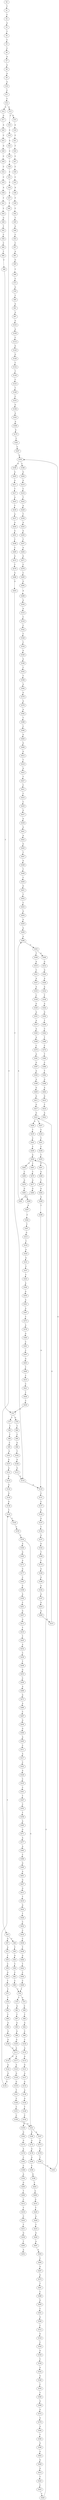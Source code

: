 strict digraph  {
	S0 -> S1 [ label = T ];
	S1 -> S2 [ label = C ];
	S2 -> S3 [ label = A ];
	S3 -> S4 [ label = T ];
	S4 -> S5 [ label = C ];
	S5 -> S6 [ label = C ];
	S6 -> S7 [ label = A ];
	S7 -> S8 [ label = G ];
	S8 -> S9 [ label = A ];
	S9 -> S10 [ label = A ];
	S10 -> S11 [ label = C ];
	S11 -> S12 [ label = C ];
	S12 -> S13 [ label = A ];
	S12 -> S14 [ label = G ];
	S13 -> S15 [ label = G ];
	S13 -> S16 [ label = C ];
	S14 -> S17 [ label = G ];
	S15 -> S18 [ label = A ];
	S16 -> S19 [ label = C ];
	S17 -> S20 [ label = A ];
	S18 -> S21 [ label = C ];
	S19 -> S22 [ label = A ];
	S20 -> S23 [ label = C ];
	S21 -> S24 [ label = T ];
	S22 -> S25 [ label = C ];
	S23 -> S26 [ label = G ];
	S24 -> S27 [ label = C ];
	S25 -> S28 [ label = C ];
	S26 -> S29 [ label = C ];
	S27 -> S30 [ label = C ];
	S28 -> S31 [ label = C ];
	S29 -> S32 [ label = C ];
	S30 -> S33 [ label = C ];
	S31 -> S34 [ label = C ];
	S32 -> S35 [ label = C ];
	S33 -> S36 [ label = A ];
	S34 -> S37 [ label = T ];
	S35 -> S38 [ label = A ];
	S36 -> S39 [ label = T ];
	S37 -> S40 [ label = T ];
	S38 -> S41 [ label = T ];
	S39 -> S42 [ label = C ];
	S40 -> S43 [ label = C ];
	S41 -> S44 [ label = C ];
	S42 -> S45 [ label = T ];
	S43 -> S46 [ label = C ];
	S43 -> S47 [ label = G ];
	S44 -> S48 [ label = G ];
	S45 -> S49 [ label = G ];
	S46 -> S50 [ label = T ];
	S47 -> S51 [ label = A ];
	S48 -> S52 [ label = T ];
	S49 -> S53 [ label = C ];
	S50 -> S54 [ label = G ];
	S51 -> S55 [ label = T ];
	S52 -> S56 [ label = C ];
	S53 -> S57 [ label = C ];
	S54 -> S58 [ label = T ];
	S55 -> S59 [ label = C ];
	S56 -> S60 [ label = C ];
	S57 -> S61 [ label = A ];
	S58 -> S62 [ label = C ];
	S59 -> S63 [ label = G ];
	S60 -> S64 [ label = T ];
	S61 -> S65 [ label = G ];
	S62 -> S66 [ label = C ];
	S63 -> S67 [ label = T ];
	S64 -> S68 [ label = C ];
	S65 -> S69 [ label = T ];
	S66 -> S70 [ label = T ];
	S67 -> S71 [ label = T ];
	S68 -> S72 [ label = T ];
	S69 -> S73 [ label = C ];
	S70 -> S74 [ label = A ];
	S70 -> S75 [ label = T ];
	S71 -> S76 [ label = T ];
	S72 -> S77 [ label = T ];
	S72 -> S78 [ label = G ];
	S73 -> S79 [ label = G ];
	S74 -> S80 [ label = C ];
	S75 -> S81 [ label = G ];
	S76 -> S82 [ label = G ];
	S77 -> S83 [ label = C ];
	S78 -> S84 [ label = T ];
	S79 -> S85 [ label = T ];
	S80 -> S86 [ label = T ];
	S81 -> S87 [ label = T ];
	S82 -> S88 [ label = T ];
	S83 -> S89 [ label = T ];
	S84 -> S90 [ label = C ];
	S85 -> S91 [ label = A ];
	S86 -> S92 [ label = A ];
	S87 -> S93 [ label = A ];
	S88 -> S94 [ label = A ];
	S89 -> S95 [ label = C ];
	S90 -> S96 [ label = G ];
	S91 -> S97 [ label = A ];
	S92 -> S98 [ label = C ];
	S93 -> S99 [ label = G ];
	S94 -> S100 [ label = G ];
	S95 -> S101 [ label = G ];
	S96 -> S102 [ label = T ];
	S97 -> S103 [ label = G ];
	S98 -> S104 [ label = C ];
	S99 -> S105 [ label = G ];
	S100 -> S106 [ label = G ];
	S101 -> S107 [ label = G ];
	S102 -> S108 [ label = G ];
	S103 -> S109 [ label = A ];
	S104 -> S110 [ label = A ];
	S105 -> S111 [ label = A ];
	S106 -> S111 [ label = A ];
	S107 -> S112 [ label = A ];
	S108 -> S113 [ label = G ];
	S109 -> S114 [ label = C ];
	S110 -> S115 [ label = G ];
	S111 -> S116 [ label = G ];
	S111 -> S117 [ label = A ];
	S112 -> S118 [ label = G ];
	S113 -> S119 [ label = T ];
	S114 -> S120 [ label = G ];
	S115 -> S121 [ label = G ];
	S116 -> S122 [ label = A ];
	S117 -> S123 [ label = A ];
	S118 -> S124 [ label = A ];
	S119 -> S125 [ label = A ];
	S120 -> S126 [ label = G ];
	S121 -> S127 [ label = A ];
	S122 -> S128 [ label = G ];
	S123 -> S129 [ label = G ];
	S124 -> S130 [ label = G ];
	S125 -> S131 [ label = C ];
	S126 -> S132 [ label = C ];
	S127 -> S133 [ label = G ];
	S128 -> S134 [ label = G ];
	S129 -> S135 [ label = G ];
	S130 -> S136 [ label = G ];
	S131 -> S137 [ label = C ];
	S132 -> S138 [ label = T ];
	S133 -> S139 [ label = A ];
	S134 -> S140 [ label = T ];
	S135 -> S141 [ label = T ];
	S136 -> S140 [ label = T ];
	S137 -> S142 [ label = G ];
	S138 -> S143 [ label = C ];
	S139 -> S144 [ label = G ];
	S140 -> S145 [ label = C ];
	S141 -> S146 [ label = C ];
	S142 -> S147 [ label = G ];
	S143 -> S148 [ label = T ];
	S144 -> S149 [ label = T ];
	S145 -> S150 [ label = C ];
	S146 -> S151 [ label = C ];
	S147 -> S152 [ label = T ];
	S148 -> S153 [ label = C ];
	S149 -> S154 [ label = C ];
	S150 -> S155 [ label = C ];
	S151 -> S156 [ label = C ];
	S152 -> S157 [ label = G ];
	S153 -> S158 [ label = G ];
	S154 -> S159 [ label = A ];
	S155 -> S160 [ label = A ];
	S155 -> S161 [ label = G ];
	S156 -> S161 [ label = G ];
	S157 -> S162 [ label = G ];
	S158 -> S163 [ label = A ];
	S159 -> S164 [ label = G ];
	S160 -> S165 [ label = G ];
	S161 -> S166 [ label = G ];
	S161 -> S167 [ label = A ];
	S162 -> S168 [ label = T ];
	S163 -> S169 [ label = A ];
	S164 -> S170 [ label = G ];
	S165 -> S171 [ label = A ];
	S166 -> S172 [ label = A ];
	S167 -> S173 [ label = A ];
	S168 -> S174 [ label = T ];
	S169 -> S175 [ label = G ];
	S170 -> S176 [ label = A ];
	S171 -> S177 [ label = G ];
	S172 -> S178 [ label = G ];
	S173 -> S179 [ label = G ];
	S174 -> S180 [ label = A ];
	S175 -> S181 [ label = T ];
	S176 -> S182 [ label = C ];
	S177 -> S183 [ label = C ];
	S178 -> S184 [ label = G ];
	S179 -> S185 [ label = T ];
	S180 -> S186 [ label = G ];
	S181 -> S187 [ label = C ];
	S182 -> S188 [ label = C ];
	S183 -> S189 [ label = C ];
	S184 -> S190 [ label = C ];
	S185 -> S191 [ label = C ];
	S186 -> S192 [ label = A ];
	S187 -> S193 [ label = G ];
	S188 -> S194 [ label = A ];
	S189 -> S195 [ label = A ];
	S190 -> S196 [ label = G ];
	S191 -> S193 [ label = G ];
	S192 -> S197 [ label = A ];
	S193 -> S198 [ label = C ];
	S193 -> S199 [ label = A ];
	S194 -> S200 [ label = G ];
	S195 -> S201 [ label = C ];
	S196 -> S202 [ label = T ];
	S197 -> S203 [ label = G ];
	S198 -> S204 [ label = G ];
	S199 -> S205 [ label = G ];
	S200 -> S206 [ label = T ];
	S201 -> S207 [ label = G ];
	S202 -> S208 [ label = G ];
	S203 -> S209 [ label = G ];
	S204 -> S210 [ label = G ];
	S205 -> S211 [ label = G ];
	S206 -> S212 [ label = C ];
	S207 -> S213 [ label = G ];
	S208 -> S214 [ label = G ];
	S209 -> S215 [ label = G ];
	S210 -> S216 [ label = C ];
	S211 -> S217 [ label = T ];
	S212 -> S218 [ label = T ];
	S213 -> S219 [ label = T ];
	S214 -> S220 [ label = T ];
	S215 -> S221 [ label = G ];
	S216 -> S222 [ label = T ];
	S217 -> S223 [ label = A ];
	S218 -> S224 [ label = C ];
	S219 -> S225 [ label = T ];
	S220 -> S226 [ label = A ];
	S221 -> S227 [ label = T ];
	S221 -> S228 [ label = G ];
	S222 -> S229 [ label = A ];
	S223 -> S230 [ label = T ];
	S224 -> S231 [ label = T ];
	S225 -> S232 [ label = A ];
	S226 -> S233 [ label = T ];
	S227 -> S234 [ label = C ];
	S228 -> S235 [ label = T ];
	S229 -> S236 [ label = T ];
	S230 -> S237 [ label = A ];
	S231 -> S238 [ label = G ];
	S232 -> S239 [ label = C ];
	S233 -> S240 [ label = G ];
	S234 -> S241 [ label = T ];
	S235 -> S242 [ label = C ];
	S236 -> S243 [ label = A ];
	S237 -> S244 [ label = A ];
	S238 -> S245 [ label = T ];
	S239 -> S246 [ label = T ];
	S240 -> S247 [ label = A ];
	S241 -> S248 [ label = C ];
	S242 -> S249 [ label = C ];
	S243 -> S250 [ label = G ];
	S244 -> S251 [ label = G ];
	S245 -> S252 [ label = A ];
	S246 -> S253 [ label = G ];
	S247 -> S254 [ label = G ];
	S248 -> S255 [ label = T ];
	S249 -> S256 [ label = G ];
	S250 -> S257 [ label = T ];
	S251 -> S258 [ label = T ];
	S253 -> S259 [ label = C ];
	S254 -> S260 [ label = C ];
	S255 -> S261 [ label = C ];
	S256 -> S262 [ label = C ];
	S256 -> S263 [ label = T ];
	S257 -> S264 [ label = A ];
	S258 -> S265 [ label = C ];
	S259 -> S266 [ label = A ];
	S260 -> S267 [ label = G ];
	S261 -> S268 [ label = G ];
	S262 -> S269 [ label = C ];
	S263 -> S270 [ label = C ];
	S264 -> S271 [ label = G ];
	S265 -> S272 [ label = G ];
	S266 -> S273 [ label = G ];
	S267 -> S274 [ label = G ];
	S268 -> S275 [ label = T ];
	S269 -> S276 [ label = G ];
	S270 -> S277 [ label = G ];
	S271 -> S278 [ label = C ];
	S272 -> S279 [ label = T ];
	S273 -> S280 [ label = A ];
	S274 -> S281 [ label = T ];
	S275 -> S282 [ label = G ];
	S276 -> S283 [ label = G ];
	S277 -> S284 [ label = G ];
	S278 -> S285 [ label = C ];
	S279 -> S286 [ label = G ];
	S280 -> S287 [ label = C ];
	S281 -> S288 [ label = C ];
	S282 -> S289 [ label = G ];
	S283 -> S290 [ label = A ];
	S284 -> S291 [ label = A ];
	S285 -> S292 [ label = G ];
	S286 -> S293 [ label = G ];
	S287 -> S294 [ label = G ];
	S288 -> S295 [ label = G ];
	S289 -> S296 [ label = T ];
	S290 -> S297 [ label = A ];
	S291 -> S298 [ label = A ];
	S292 -> S299 [ label = A ];
	S293 -> S119 [ label = T ];
	S294 -> S300 [ label = G ];
	S295 -> S301 [ label = C ];
	S296 -> S125 [ label = A ];
	S297 -> S302 [ label = C ];
	S298 -> S303 [ label = C ];
	S299 -> S304 [ label = A ];
	S300 -> S305 [ label = A ];
	S301 -> S306 [ label = A ];
	S302 -> S307 [ label = T ];
	S303 -> S308 [ label = A ];
	S303 -> S309 [ label = T ];
	S304 -> S310 [ label = A ];
	S305 -> S311 [ label = C ];
	S306 -> S312 [ label = C ];
	S307 -> S313 [ label = G ];
	S308 -> S314 [ label = G ];
	S309 -> S315 [ label = A ];
	S310 -> S316 [ label = C ];
	S311 -> S317 [ label = A ];
	S312 -> S318 [ label = G ];
	S313 -> S319 [ label = C ];
	S314 -> S320 [ label = G ];
	S315 -> S321 [ label = C ];
	S316 -> S322 [ label = C ];
	S317 -> S323 [ label = C ];
	S318 -> S324 [ label = C ];
	S319 -> S325 [ label = A ];
	S320 -> S326 [ label = A ];
	S321 -> S327 [ label = A ];
	S322 -> S328 [ label = C ];
	S323 -> S329 [ label = A ];
	S324 -> S330 [ label = G ];
	S325 -> S331 [ label = A ];
	S326 -> S332 [ label = A ];
	S327 -> S333 [ label = A ];
	S328 -> S334 [ label = C ];
	S329 -> S335 [ label = C ];
	S330 -> S336 [ label = C ];
	S331 -> S337 [ label = C ];
	S332 -> S338 [ label = T ];
	S333 -> S339 [ label = C ];
	S334 -> S340 [ label = G ];
	S335 -> S341 [ label = C ];
	S336 -> S342 [ label = G ];
	S337 -> S343 [ label = C ];
	S338 -> S344 [ label = A ];
	S339 -> S345 [ label = G ];
	S340 -> S346 [ label = A ];
	S341 -> S347 [ label = T ];
	S342 -> S348 [ label = G ];
	S343 -> S349 [ label = A ];
	S344 -> S350 [ label = G ];
	S345 -> S351 [ label = A ];
	S346 -> S352 [ label = C ];
	S347 -> S353 [ label = C ];
	S348 -> S354 [ label = C ];
	S349 -> S355 [ label = G ];
	S350 -> S356 [ label = T ];
	S351 -> S357 [ label = A ];
	S352 -> S358 [ label = T ];
	S353 -> S359 [ label = T ];
	S354 -> S360 [ label = T ];
	S355 -> S361 [ label = A ];
	S356 -> S362 [ label = C ];
	S357 -> S363 [ label = A ];
	S358 -> S364 [ label = A ];
	S359 -> S365 [ label = A ];
	S360 -> S366 [ label = G ];
	S361 -> S367 [ label = A ];
	S362 -> S368 [ label = T ];
	S363 -> S369 [ label = A ];
	S364 -> S370 [ label = G ];
	S365 -> S371 [ label = G ];
	S366 -> S372 [ label = G ];
	S367 -> S373 [ label = C ];
	S368 -> S374 [ label = C ];
	S369 -> S375 [ label = C ];
	S370 -> S376 [ label = A ];
	S371 -> S377 [ label = A ];
	S372 -> S378 [ label = A ];
	S373 -> S379 [ label = A ];
	S374 -> S380 [ label = T ];
	S375 -> S381 [ label = A ];
	S376 -> S382 [ label = A ];
	S377 -> S383 [ label = A ];
	S378 -> S384 [ label = A ];
	S379 -> S385 [ label = G ];
	S380 -> S386 [ label = C ];
	S381 -> S387 [ label = G ];
	S382 -> S388 [ label = T ];
	S383 -> S389 [ label = C ];
	S384 -> S390 [ label = T ];
	S385 -> S391 [ label = C ];
	S386 -> S392 [ label = T ];
	S387 -> S393 [ label = A ];
	S388 -> S394 [ label = C ];
	S389 -> S395 [ label = G ];
	S390 -> S396 [ label = G ];
	S391 -> S397 [ label = C ];
	S392 -> S398 [ label = G ];
	S393 -> S399 [ label = A ];
	S394 -> S400 [ label = G ];
	S395 -> S401 [ label = A ];
	S396 -> S402 [ label = G ];
	S397 -> S403 [ label = G ];
	S398 -> S404 [ label = A ];
	S399 -> S405 [ label = G ];
	S400 -> S406 [ label = G ];
	S401 -> S407 [ label = G ];
	S402 -> S408 [ label = G ];
	S403 -> S409 [ label = T ];
	S404 -> S410 [ label = G ];
	S405 -> S411 [ label = G ];
	S406 -> S412 [ label = G ];
	S407 -> S413 [ label = G ];
	S408 -> S414 [ label = G ];
	S409 -> S415 [ label = C ];
	S410 -> S416 [ label = T ];
	S411 -> S417 [ label = G ];
	S412 -> S418 [ label = T ];
	S413 -> S419 [ label = T ];
	S414 -> S420 [ label = T ];
	S415 -> S421 [ label = C ];
	S416 -> S422 [ label = A ];
	S417 -> S221 [ label = G ];
	S418 -> S423 [ label = A ];
	S419 -> S424 [ label = G ];
	S420 -> S425 [ label = C ];
	S421 -> S426 [ label = T ];
	S423 -> S427 [ label = T ];
	S424 -> S428 [ label = T ];
	S425 -> S429 [ label = C ];
	S426 -> S430 [ label = C ];
	S427 -> S431 [ label = C ];
	S428 -> S432 [ label = C ];
	S429 -> S256 [ label = G ];
	S430 -> S72 [ label = T ];
	S431 -> S433 [ label = C ];
	S432 -> S434 [ label = C ];
	S433 -> S435 [ label = C ];
	S434 -> S436 [ label = C ];
	S435 -> S437 [ label = G ];
	S436 -> S438 [ label = T ];
	S437 -> S439 [ label = A ];
	S438 -> S440 [ label = G ];
	S439 -> S441 [ label = A ];
	S440 -> S442 [ label = T ];
	S441 -> S443 [ label = A ];
	S442 -> S444 [ label = C ];
	S443 -> S445 [ label = G ];
	S444 -> S446 [ label = C ];
	S445 -> S447 [ label = T ];
	S446 -> S70 [ label = T ];
	S447 -> S448 [ label = G ];
	S448 -> S449 [ label = T ];
	S449 -> S450 [ label = C ];
	S450 -> S451 [ label = G ];
	S451 -> S452 [ label = T ];
	S452 -> S453 [ label = C ];
	S453 -> S454 [ label = G ];
	S454 -> S455 [ label = G ];
	S455 -> S456 [ label = A ];
	S456 -> S298 [ label = A ];
}
